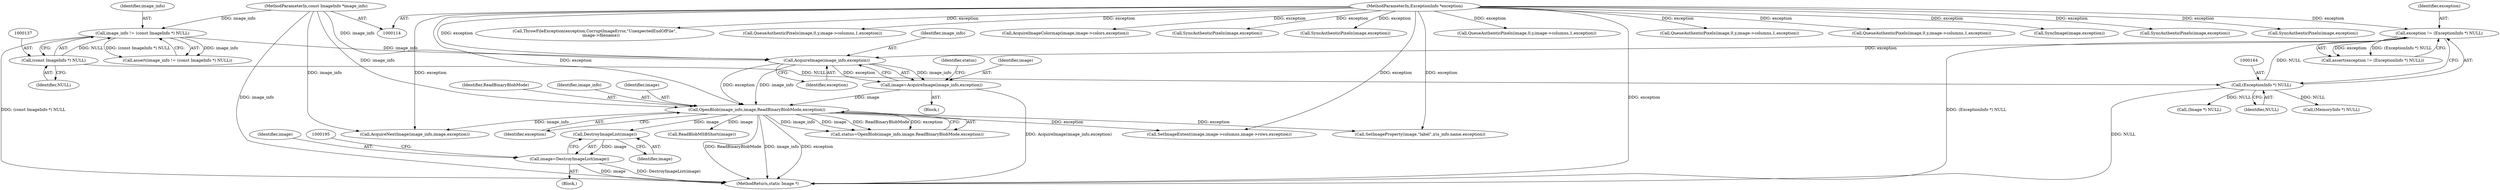 digraph "0_ImageMagick_8f8959033e4e59418d6506b345829af1f7a71127@pointer" {
"1000191" [label="(Call,DestroyImageList(image))"];
"1000179" [label="(Call,OpenBlob(image_info,image,ReadBinaryBlobMode,exception))"];
"1000174" [label="(Call,AcquireImage(image_info,exception))"];
"1000134" [label="(Call,image_info != (const ImageInfo *) NULL)"];
"1000115" [label="(MethodParameterIn,const ImageInfo *image_info)"];
"1000136" [label="(Call,(const ImageInfo *) NULL)"];
"1000161" [label="(Call,exception != (ExceptionInfo *) NULL)"];
"1000116" [label="(MethodParameterIn,ExceptionInfo *exception)"];
"1000163" [label="(Call,(ExceptionInfo *) NULL)"];
"1000172" [label="(Call,image=AcquireImage(image_info,exception))"];
"1000189" [label="(Call,image=DestroyImageList(image))"];
"1000135" [label="(Identifier,image_info)"];
"1000201" [label="(Call,ReadBlobMSBShort(image))"];
"1000189" [label="(Call,image=DestroyImageList(image))"];
"1000138" [label="(Identifier,NULL)"];
"1001580" [label="(Call,QueueAuthenticPixels(image,0,y,image->columns,1,exception))"];
"1000190" [label="(Identifier,image)"];
"1000369" [label="(Call,SetImageProperty(image,\"label\",iris_info.name,exception))"];
"1000175" [label="(Identifier,image_info)"];
"1000176" [label="(Identifier,exception)"];
"1000182" [label="(Identifier,ReadBinaryBlobMode)"];
"1000163" [label="(Call,(ExceptionInfo *) NULL)"];
"1000117" [label="(Block,)"];
"1000179" [label="(Call,OpenBlob(image_info,image,ReadBinaryBlobMode,exception))"];
"1000174" [label="(Call,AcquireImage(image_info,exception))"];
"1001862" [label="(Call,QueueAuthenticPixels(image,0,y,image->columns,1,exception))"];
"1002043" [label="(MethodReturn,static Image *)"];
"1000192" [label="(Identifier,image)"];
"1000584" [label="(Call,(MemoryInfo *) NULL)"];
"1001741" [label="(Call,QueueAuthenticPixels(image,0,y,image->columns,1,exception))"];
"1001938" [label="(Call,SyncImage(image,exception))"];
"1000162" [label="(Identifier,exception)"];
"1000178" [label="(Identifier,status)"];
"1000180" [label="(Identifier,image_info)"];
"1000181" [label="(Identifier,image)"];
"1000161" [label="(Call,exception != (ExceptionInfo *) NULL)"];
"1001659" [label="(Call,SyncAuthenticPixels(image,exception))"];
"1000177" [label="(Call,status=OpenBlob(image_info,image,ReadBinaryBlobMode,exception))"];
"1001798" [label="(Call,SyncAuthenticPixels(image,exception))"];
"1000116" [label="(MethodParameterIn,ExceptionInfo *exception)"];
"1000160" [label="(Call,assert(exception != (ExceptionInfo *) NULL))"];
"1000173" [label="(Identifier,image)"];
"1000165" [label="(Identifier,NULL)"];
"1000115" [label="(MethodParameterIn,const ImageInfo *image_info)"];
"1001951" [label="(Call,ThrowFileException(exception,CorruptImageError,\"UnexpectedEndOfFile\",\n          image->filename))"];
"1001993" [label="(Call,AcquireNextImage(image_info,image,exception))"];
"1001399" [label="(Call,QueueAuthenticPixels(image,0,y,image->columns,1,exception))"];
"1001693" [label="(Call,AcquireImageColormap(image,image->colors,exception))"];
"1001906" [label="(Call,SyncAuthenticPixels(image,exception))"];
"1000194" [label="(Call,(Image *) NULL)"];
"1001516" [label="(Call,SyncAuthenticPixels(image,exception))"];
"1000133" [label="(Call,assert(image_info != (const ImageInfo *) NULL))"];
"1000191" [label="(Call,DestroyImageList(image))"];
"1000136" [label="(Call,(const ImageInfo *) NULL)"];
"1000511" [label="(Call,SetImageExtent(image,image->columns,image->rows,exception))"];
"1000183" [label="(Identifier,exception)"];
"1000134" [label="(Call,image_info != (const ImageInfo *) NULL)"];
"1000188" [label="(Block,)"];
"1000172" [label="(Call,image=AcquireImage(image_info,exception))"];
"1000191" -> "1000189"  [label="AST: "];
"1000191" -> "1000192"  [label="CFG: "];
"1000192" -> "1000191"  [label="AST: "];
"1000189" -> "1000191"  [label="CFG: "];
"1000191" -> "1000189"  [label="DDG: image"];
"1000179" -> "1000191"  [label="DDG: image"];
"1000179" -> "1000177"  [label="AST: "];
"1000179" -> "1000183"  [label="CFG: "];
"1000180" -> "1000179"  [label="AST: "];
"1000181" -> "1000179"  [label="AST: "];
"1000182" -> "1000179"  [label="AST: "];
"1000183" -> "1000179"  [label="AST: "];
"1000177" -> "1000179"  [label="CFG: "];
"1000179" -> "1002043"  [label="DDG: ReadBinaryBlobMode"];
"1000179" -> "1002043"  [label="DDG: image_info"];
"1000179" -> "1002043"  [label="DDG: exception"];
"1000179" -> "1000177"  [label="DDG: image_info"];
"1000179" -> "1000177"  [label="DDG: image"];
"1000179" -> "1000177"  [label="DDG: ReadBinaryBlobMode"];
"1000179" -> "1000177"  [label="DDG: exception"];
"1000174" -> "1000179"  [label="DDG: image_info"];
"1000174" -> "1000179"  [label="DDG: exception"];
"1000115" -> "1000179"  [label="DDG: image_info"];
"1000172" -> "1000179"  [label="DDG: image"];
"1000116" -> "1000179"  [label="DDG: exception"];
"1000179" -> "1000201"  [label="DDG: image"];
"1000179" -> "1000369"  [label="DDG: exception"];
"1000179" -> "1000511"  [label="DDG: exception"];
"1000179" -> "1001993"  [label="DDG: image_info"];
"1000174" -> "1000172"  [label="AST: "];
"1000174" -> "1000176"  [label="CFG: "];
"1000175" -> "1000174"  [label="AST: "];
"1000176" -> "1000174"  [label="AST: "];
"1000172" -> "1000174"  [label="CFG: "];
"1000174" -> "1000172"  [label="DDG: image_info"];
"1000174" -> "1000172"  [label="DDG: exception"];
"1000134" -> "1000174"  [label="DDG: image_info"];
"1000115" -> "1000174"  [label="DDG: image_info"];
"1000161" -> "1000174"  [label="DDG: exception"];
"1000116" -> "1000174"  [label="DDG: exception"];
"1000134" -> "1000133"  [label="AST: "];
"1000134" -> "1000136"  [label="CFG: "];
"1000135" -> "1000134"  [label="AST: "];
"1000136" -> "1000134"  [label="AST: "];
"1000133" -> "1000134"  [label="CFG: "];
"1000134" -> "1002043"  [label="DDG: (const ImageInfo *) NULL"];
"1000134" -> "1000133"  [label="DDG: image_info"];
"1000134" -> "1000133"  [label="DDG: (const ImageInfo *) NULL"];
"1000115" -> "1000134"  [label="DDG: image_info"];
"1000136" -> "1000134"  [label="DDG: NULL"];
"1000115" -> "1000114"  [label="AST: "];
"1000115" -> "1002043"  [label="DDG: image_info"];
"1000115" -> "1001993"  [label="DDG: image_info"];
"1000136" -> "1000138"  [label="CFG: "];
"1000137" -> "1000136"  [label="AST: "];
"1000138" -> "1000136"  [label="AST: "];
"1000136" -> "1000163"  [label="DDG: NULL"];
"1000161" -> "1000160"  [label="AST: "];
"1000161" -> "1000163"  [label="CFG: "];
"1000162" -> "1000161"  [label="AST: "];
"1000163" -> "1000161"  [label="AST: "];
"1000160" -> "1000161"  [label="CFG: "];
"1000161" -> "1002043"  [label="DDG: (ExceptionInfo *) NULL"];
"1000161" -> "1000160"  [label="DDG: exception"];
"1000161" -> "1000160"  [label="DDG: (ExceptionInfo *) NULL"];
"1000116" -> "1000161"  [label="DDG: exception"];
"1000163" -> "1000161"  [label="DDG: NULL"];
"1000116" -> "1000114"  [label="AST: "];
"1000116" -> "1002043"  [label="DDG: exception"];
"1000116" -> "1000369"  [label="DDG: exception"];
"1000116" -> "1000511"  [label="DDG: exception"];
"1000116" -> "1001399"  [label="DDG: exception"];
"1000116" -> "1001516"  [label="DDG: exception"];
"1000116" -> "1001580"  [label="DDG: exception"];
"1000116" -> "1001659"  [label="DDG: exception"];
"1000116" -> "1001693"  [label="DDG: exception"];
"1000116" -> "1001741"  [label="DDG: exception"];
"1000116" -> "1001798"  [label="DDG: exception"];
"1000116" -> "1001862"  [label="DDG: exception"];
"1000116" -> "1001906"  [label="DDG: exception"];
"1000116" -> "1001938"  [label="DDG: exception"];
"1000116" -> "1001951"  [label="DDG: exception"];
"1000116" -> "1001993"  [label="DDG: exception"];
"1000163" -> "1000165"  [label="CFG: "];
"1000164" -> "1000163"  [label="AST: "];
"1000165" -> "1000163"  [label="AST: "];
"1000163" -> "1002043"  [label="DDG: NULL"];
"1000163" -> "1000194"  [label="DDG: NULL"];
"1000163" -> "1000584"  [label="DDG: NULL"];
"1000172" -> "1000117"  [label="AST: "];
"1000173" -> "1000172"  [label="AST: "];
"1000178" -> "1000172"  [label="CFG: "];
"1000172" -> "1002043"  [label="DDG: AcquireImage(image_info,exception)"];
"1000189" -> "1000188"  [label="AST: "];
"1000190" -> "1000189"  [label="AST: "];
"1000195" -> "1000189"  [label="CFG: "];
"1000189" -> "1002043"  [label="DDG: image"];
"1000189" -> "1002043"  [label="DDG: DestroyImageList(image)"];
}
